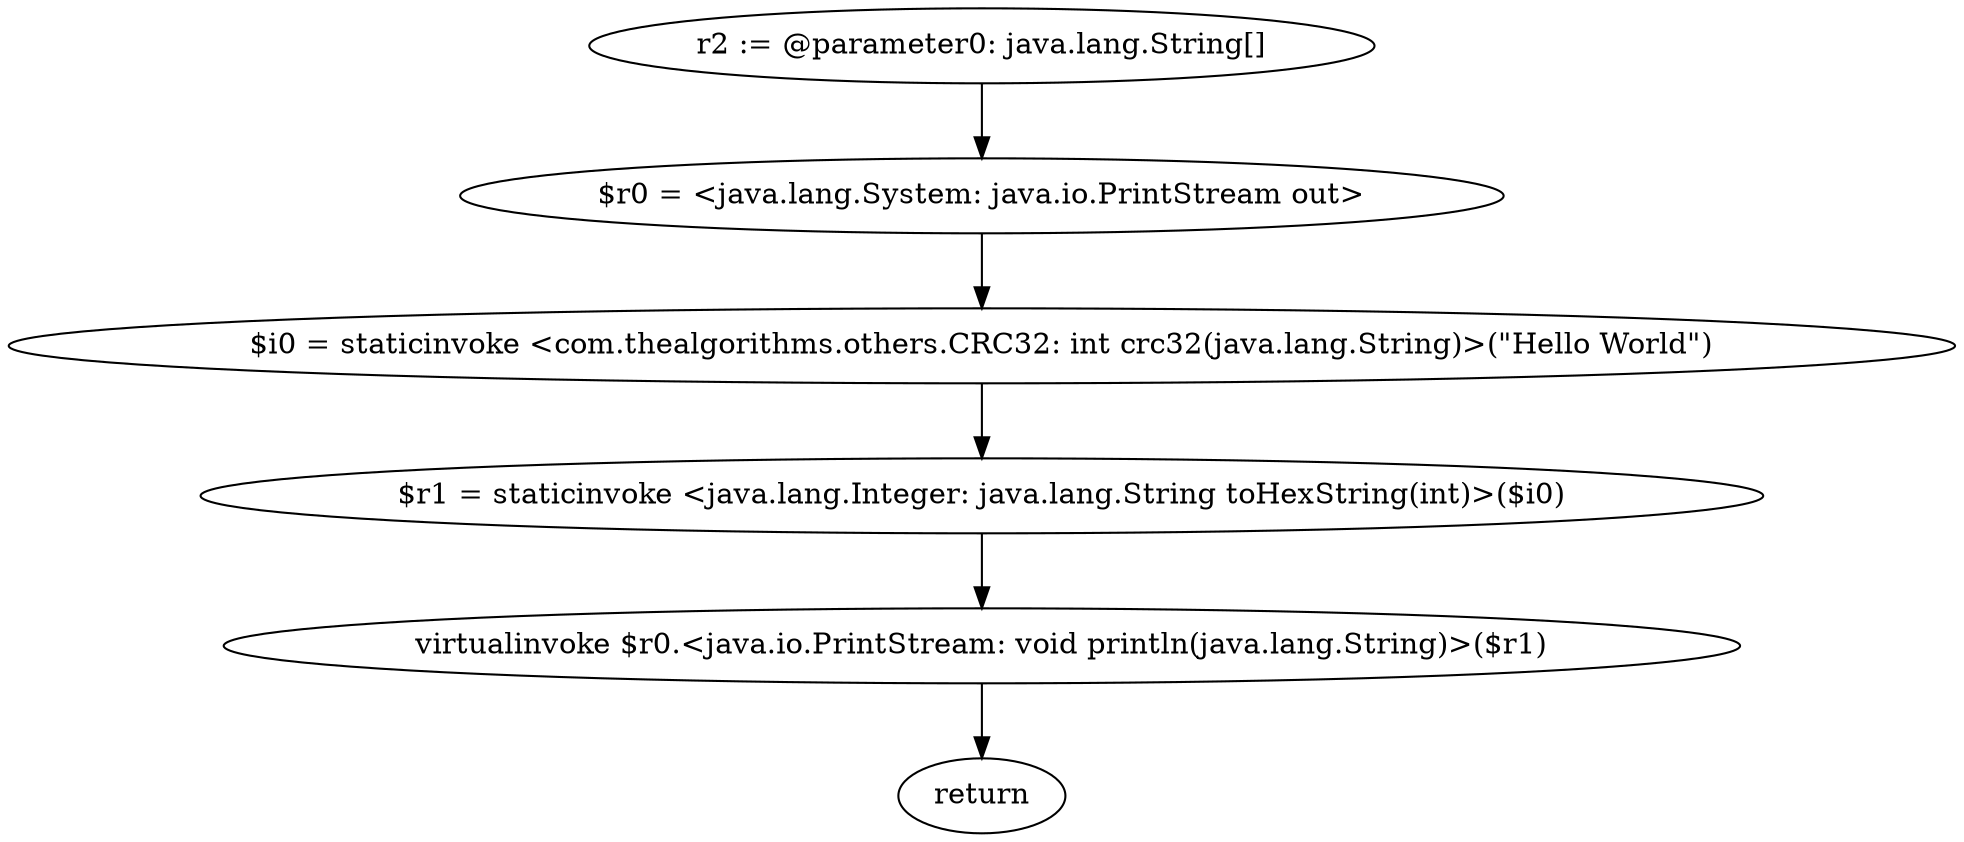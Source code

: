 digraph "unitGraph" {
    "r2 := @parameter0: java.lang.String[]"
    "$r0 = <java.lang.System: java.io.PrintStream out>"
    "$i0 = staticinvoke <com.thealgorithms.others.CRC32: int crc32(java.lang.String)>(\"Hello World\")"
    "$r1 = staticinvoke <java.lang.Integer: java.lang.String toHexString(int)>($i0)"
    "virtualinvoke $r0.<java.io.PrintStream: void println(java.lang.String)>($r1)"
    "return"
    "r2 := @parameter0: java.lang.String[]"->"$r0 = <java.lang.System: java.io.PrintStream out>";
    "$r0 = <java.lang.System: java.io.PrintStream out>"->"$i0 = staticinvoke <com.thealgorithms.others.CRC32: int crc32(java.lang.String)>(\"Hello World\")";
    "$i0 = staticinvoke <com.thealgorithms.others.CRC32: int crc32(java.lang.String)>(\"Hello World\")"->"$r1 = staticinvoke <java.lang.Integer: java.lang.String toHexString(int)>($i0)";
    "$r1 = staticinvoke <java.lang.Integer: java.lang.String toHexString(int)>($i0)"->"virtualinvoke $r0.<java.io.PrintStream: void println(java.lang.String)>($r1)";
    "virtualinvoke $r0.<java.io.PrintStream: void println(java.lang.String)>($r1)"->"return";
}
